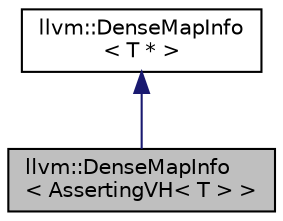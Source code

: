 digraph "llvm::DenseMapInfo&lt; AssertingVH&lt; T &gt; &gt;"
{
 // LATEX_PDF_SIZE
  bgcolor="transparent";
  edge [fontname="Helvetica",fontsize="10",labelfontname="Helvetica",labelfontsize="10"];
  node [fontname="Helvetica",fontsize="10",shape=record];
  Node1 [label="llvm::DenseMapInfo\l\< AssertingVH\< T \> \>",height=0.2,width=0.4,color="black", fillcolor="grey75", style="filled", fontcolor="black",tooltip=" "];
  Node2 -> Node1 [dir="back",color="midnightblue",fontsize="10",style="solid",fontname="Helvetica"];
  Node2 [label="llvm::DenseMapInfo\l\< T * \>",height=0.2,width=0.4,color="black",URL="$structllvm_1_1DenseMapInfo_3_01T_01_5_01_4.html",tooltip=" "];
}
